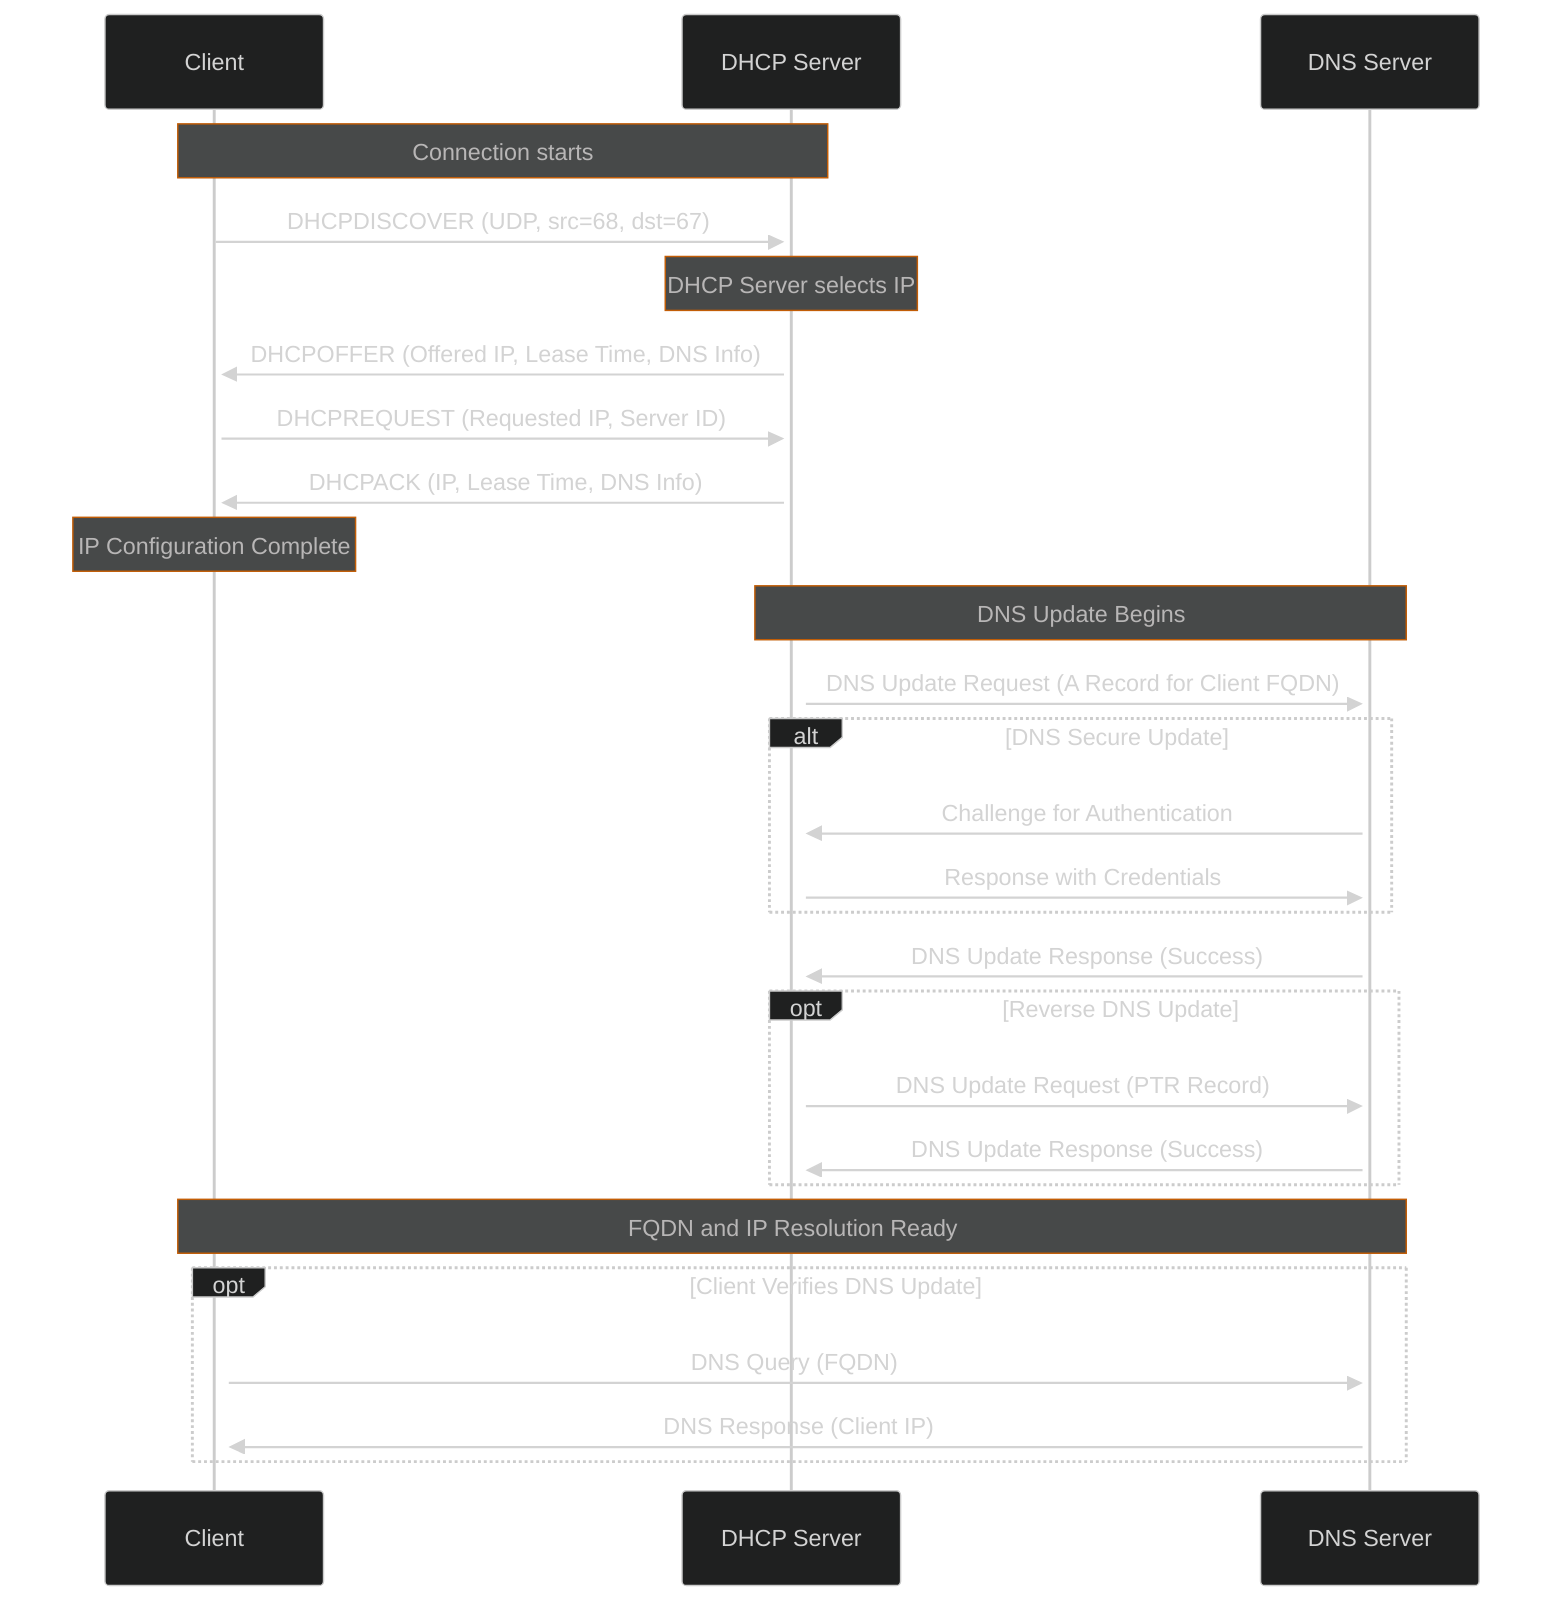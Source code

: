 %%{init: {'theme':'dark', 'themeVariables': {
    'primaryColor': '#E95420', 
    'primaryBorderColor': '#C4441C', 
    'primaryTextColor': '#fff',
    'secondaryColor': '#F58220', 
    'secondaryBorderColor': '#C25D06',
    'lineColor': '#CCCCCC', 
    'textColor': '#CCCCCC',
    'background': '#282a36'
}}}%%

sequenceDiagram
    participant C as Client
    participant DH as DHCP Server
    participant DNS as DNS Server

    Note over C,DH: Connection starts
    C->>+DH: DHCPDISCOVER (UDP, src=68, dst=67)
    Note over DH: DHCP Server selects IP
    DH->>+C: DHCPOFFER (Offered IP, Lease Time, DNS Info)
    C->>+DH: DHCPREQUEST (Requested IP, Server ID)
    DH->>+C: DHCPACK (IP, Lease Time, DNS Info)
    Note over C: IP Configuration Complete

    Note over DH,DNS: DNS Update Begins
    DH->>+DNS: DNS Update Request (A Record for Client FQDN)
    alt DNS Secure Update
        DNS->>DH: Challenge for Authentication
        DH->>DNS: Response with Credentials
    end
    DNS->>DH: DNS Update Response (Success)
    opt Reverse DNS Update
        DH->>+DNS: DNS Update Request (PTR Record)
        DNS->>DH: DNS Update Response (Success)
    end
    Note over C,DNS: FQDN and IP Resolution Ready

    opt Client Verifies DNS Update
        C->>+DNS: DNS Query (FQDN)
        DNS->>+C: DNS Response (Client IP)
    end